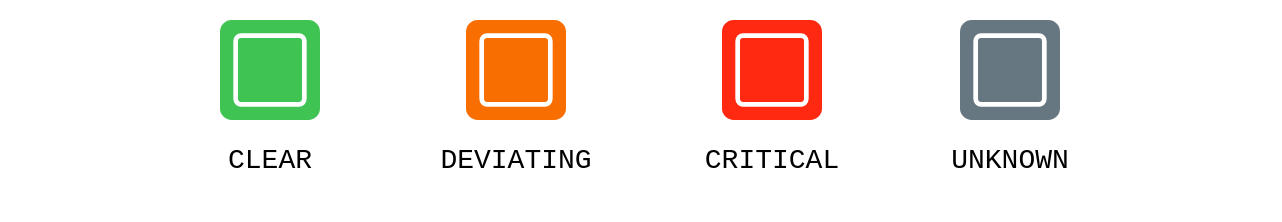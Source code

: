 <mxfile version="14.6.13" type="device"><diagram id="GOFHlGoA2OW3VGqMn38v" name="Page-1"><mxGraphModel dx="1984" dy="425" grid="1" gridSize="10" guides="1" tooltips="1" connect="1" arrows="1" fold="1" page="1" pageScale="1" pageWidth="1169" pageHeight="827" math="0" shadow="0"><root><mxCell id="0"/><mxCell id="1" parent="0"/><mxCell id="YpXlERrC88PSrvPA3rP3-1" value="" style="rounded=0;whiteSpace=wrap;html=1;strokeColor=none;fontStyle=4" vertex="1" parent="1"><mxGeometry x="-101" y="150" width="640" height="110" as="geometry"/></mxCell><mxCell id="YpXlERrC88PSrvPA3rP3-15" value="" style="group" vertex="1" connectable="0" parent="1"><mxGeometry x="-30" y="160" width="498" height="100" as="geometry"/></mxCell><mxCell id="YpXlERrC88PSrvPA3rP3-6" value="&lt;font style=&quot;font-size: 14px;&quot;&gt;CLEAR&lt;/font&gt;" style="rounded=0;whiteSpace=wrap;html=1;strokeColor=none;fontFamily=Courier New;fontSize=14;fillColor=none;" vertex="1" parent="YpXlERrC88PSrvPA3rP3-15"><mxGeometry y="40" width="128" height="60" as="geometry"/></mxCell><mxCell id="YpXlERrC88PSrvPA3rP3-14" value="" style="group" vertex="1" connectable="0" parent="YpXlERrC88PSrvPA3rP3-15"><mxGeometry x="39" width="459" height="100" as="geometry"/></mxCell><mxCell id="YpXlERrC88PSrvPA3rP3-2" value="" style="shape=image;verticalLabelPosition=bottom;labelBackgroundColor=#ffffff;verticalAlign=top;aspect=fixed;imageAspect=0;image=data:image/svg+xml,PHN2ZyB4bWxucz0iaHR0cDovL3d3dy53My5vcmcvMjAwMC9zdmciIHdpZHRoPSIxMjgiIGhlaWdodD0iMTI4IiB2aWV3Qm94PSIwIDAgMTI4IDEyOCIgZmlsbD0ibm9uZSI+JiN4YTs8cmVjdCB3aWR0aD0iMTI4IiBoZWlnaHQ9IjEyOCIgcng9IjE1IiBmaWxsPSIjM0ZDNDU0Ii8+JiN4YTs8cmVjdCB4PSIyMC4wNjY3IiB5PSIyMC4wNjY3IiB3aWR0aD0iODcuODY2NyIgaGVpZ2h0PSI4Ny44NjY3IiByeD0iNyIgZmlsbD0iIzNGQzQ1NCIgc3Ryb2tlPSJ3aGl0ZSIgc3Ryb2tlLXdpZHRoPSI2Ii8+JiN4YTs8L3N2Zz4=;" vertex="1" parent="YpXlERrC88PSrvPA3rP3-14"><mxGeometry width="50" height="50" as="geometry"/></mxCell><mxCell id="YpXlERrC88PSrvPA3rP3-3" value="" style="shape=image;verticalLabelPosition=bottom;labelBackgroundColor=#ffffff;verticalAlign=top;aspect=fixed;imageAspect=0;image=data:image/svg+xml,PHN2ZyB4bWxucz0iaHR0cDovL3d3dy53My5vcmcvMjAwMC9zdmciIHdpZHRoPSIxMjgiIGhlaWdodD0iMTI4IiB2aWV3Qm94PSIwIDAgMTI4IDEyOCIgZmlsbD0ibm9uZSI+JiN4YTs8cmVjdCB3aWR0aD0iMTI4IiBoZWlnaHQ9IjEyOCIgcng9IjE1IiBmaWxsPSIjRjg2RTAwIi8+JiN4YTs8cmVjdCB4PSIyMC4wNjY3IiB5PSIyMC4wNjY3IiB3aWR0aD0iODcuODY2NyIgaGVpZ2h0PSI4Ny44NjY3IiByeD0iNyIgZmlsbD0iI0Y4NkUwMCIgc3Ryb2tlPSJ3aGl0ZSIgc3Ryb2tlLXdpZHRoPSI2Ii8+JiN4YTs8L3N2Zz4=;" vertex="1" parent="YpXlERrC88PSrvPA3rP3-14"><mxGeometry x="123" width="50" height="50" as="geometry"/></mxCell><mxCell id="YpXlERrC88PSrvPA3rP3-4" value="" style="shape=image;verticalLabelPosition=bottom;labelBackgroundColor=#ffffff;verticalAlign=top;aspect=fixed;imageAspect=0;image=data:image/svg+xml,PHN2ZyB4bWxucz0iaHR0cDovL3d3dy53My5vcmcvMjAwMC9zdmciIHdpZHRoPSIxMjgiIGhlaWdodD0iMTI4IiB2aWV3Qm94PSIwIDAgMTI4IDEyOCIgZmlsbD0ibm9uZSI+JiN4YTs8cmVjdCB3aWR0aD0iMTI4IiBoZWlnaHQ9IjEyOCIgcng9IjE1IiBmaWxsPSIjRkYyODExIi8+JiN4YTs8cmVjdCB4PSIyMC4wNjY3IiB5PSIyMC4wNjY3IiB3aWR0aD0iODcuODY2NyIgaGVpZ2h0PSI4Ny44NjY3IiByeD0iNyIgZmlsbD0iI0ZGMjgxMSIgc3Ryb2tlPSJ3aGl0ZSIgc3Ryb2tlLXdpZHRoPSI2Ii8+JiN4YTs8L3N2Zz4=;" vertex="1" parent="YpXlERrC88PSrvPA3rP3-14"><mxGeometry x="251" width="50" height="50" as="geometry"/></mxCell><mxCell id="YpXlERrC88PSrvPA3rP3-5" value="" style="shape=image;verticalLabelPosition=bottom;labelBackgroundColor=#ffffff;verticalAlign=top;aspect=fixed;imageAspect=0;image=data:image/svg+xml,PHN2ZyB4bWxucz0iaHR0cDovL3d3dy53My5vcmcvMjAwMC9zdmciIHdpZHRoPSIxMjgiIGhlaWdodD0iMTI4IiB2aWV3Qm94PSIwIDAgMTI4IDEyOCIgZmlsbD0ibm9uZSI+JiN4YTs8cmVjdCB3aWR0aD0iMTI4IiBoZWlnaHQ9IjEyOCIgcng9IjE1IiBmaWxsPSIjNjY3NzgyIi8+JiN4YTs8cmVjdCB4PSIyMC4wNjY3IiB5PSIyMC4wNjY3IiB3aWR0aD0iODcuODY2NyIgaGVpZ2h0PSI4Ny44NjY3IiByeD0iNyIgZmlsbD0iIzY2Nzc4MiIgc3Ryb2tlPSJ3aGl0ZSIgc3Ryb2tlLXdpZHRoPSI2Ii8+JiN4YTs8L3N2Zz4=;" vertex="1" parent="YpXlERrC88PSrvPA3rP3-14"><mxGeometry x="370" width="50" height="50" as="geometry"/></mxCell><mxCell id="YpXlERrC88PSrvPA3rP3-7" value="DEVIATING" style="rounded=0;whiteSpace=wrap;html=1;strokeColor=none;fontFamily=Courier New;fontSize=14;fillColor=none;" vertex="1" parent="YpXlERrC88PSrvPA3rP3-14"><mxGeometry x="84" y="40" width="128" height="60" as="geometry"/></mxCell><mxCell id="YpXlERrC88PSrvPA3rP3-8" value="&lt;font style=&quot;font-size: 14px;&quot;&gt;CRITICAL&lt;/font&gt;" style="rounded=0;whiteSpace=wrap;html=1;strokeColor=none;fontFamily=Courier New;fontSize=14;fillColor=none;" vertex="1" parent="YpXlERrC88PSrvPA3rP3-14"><mxGeometry x="212" y="40" width="128" height="60" as="geometry"/></mxCell><mxCell id="YpXlERrC88PSrvPA3rP3-10" value="&lt;font style=&quot;font-size: 14px;&quot;&gt;UNKNOWN&lt;/font&gt;" style="rounded=0;whiteSpace=wrap;html=1;strokeColor=none;fontFamily=Courier New;fontSize=14;fillColor=none;" vertex="1" parent="YpXlERrC88PSrvPA3rP3-14"><mxGeometry x="331" y="40" width="128" height="60" as="geometry"/></mxCell></root></mxGraphModel></diagram></mxfile>